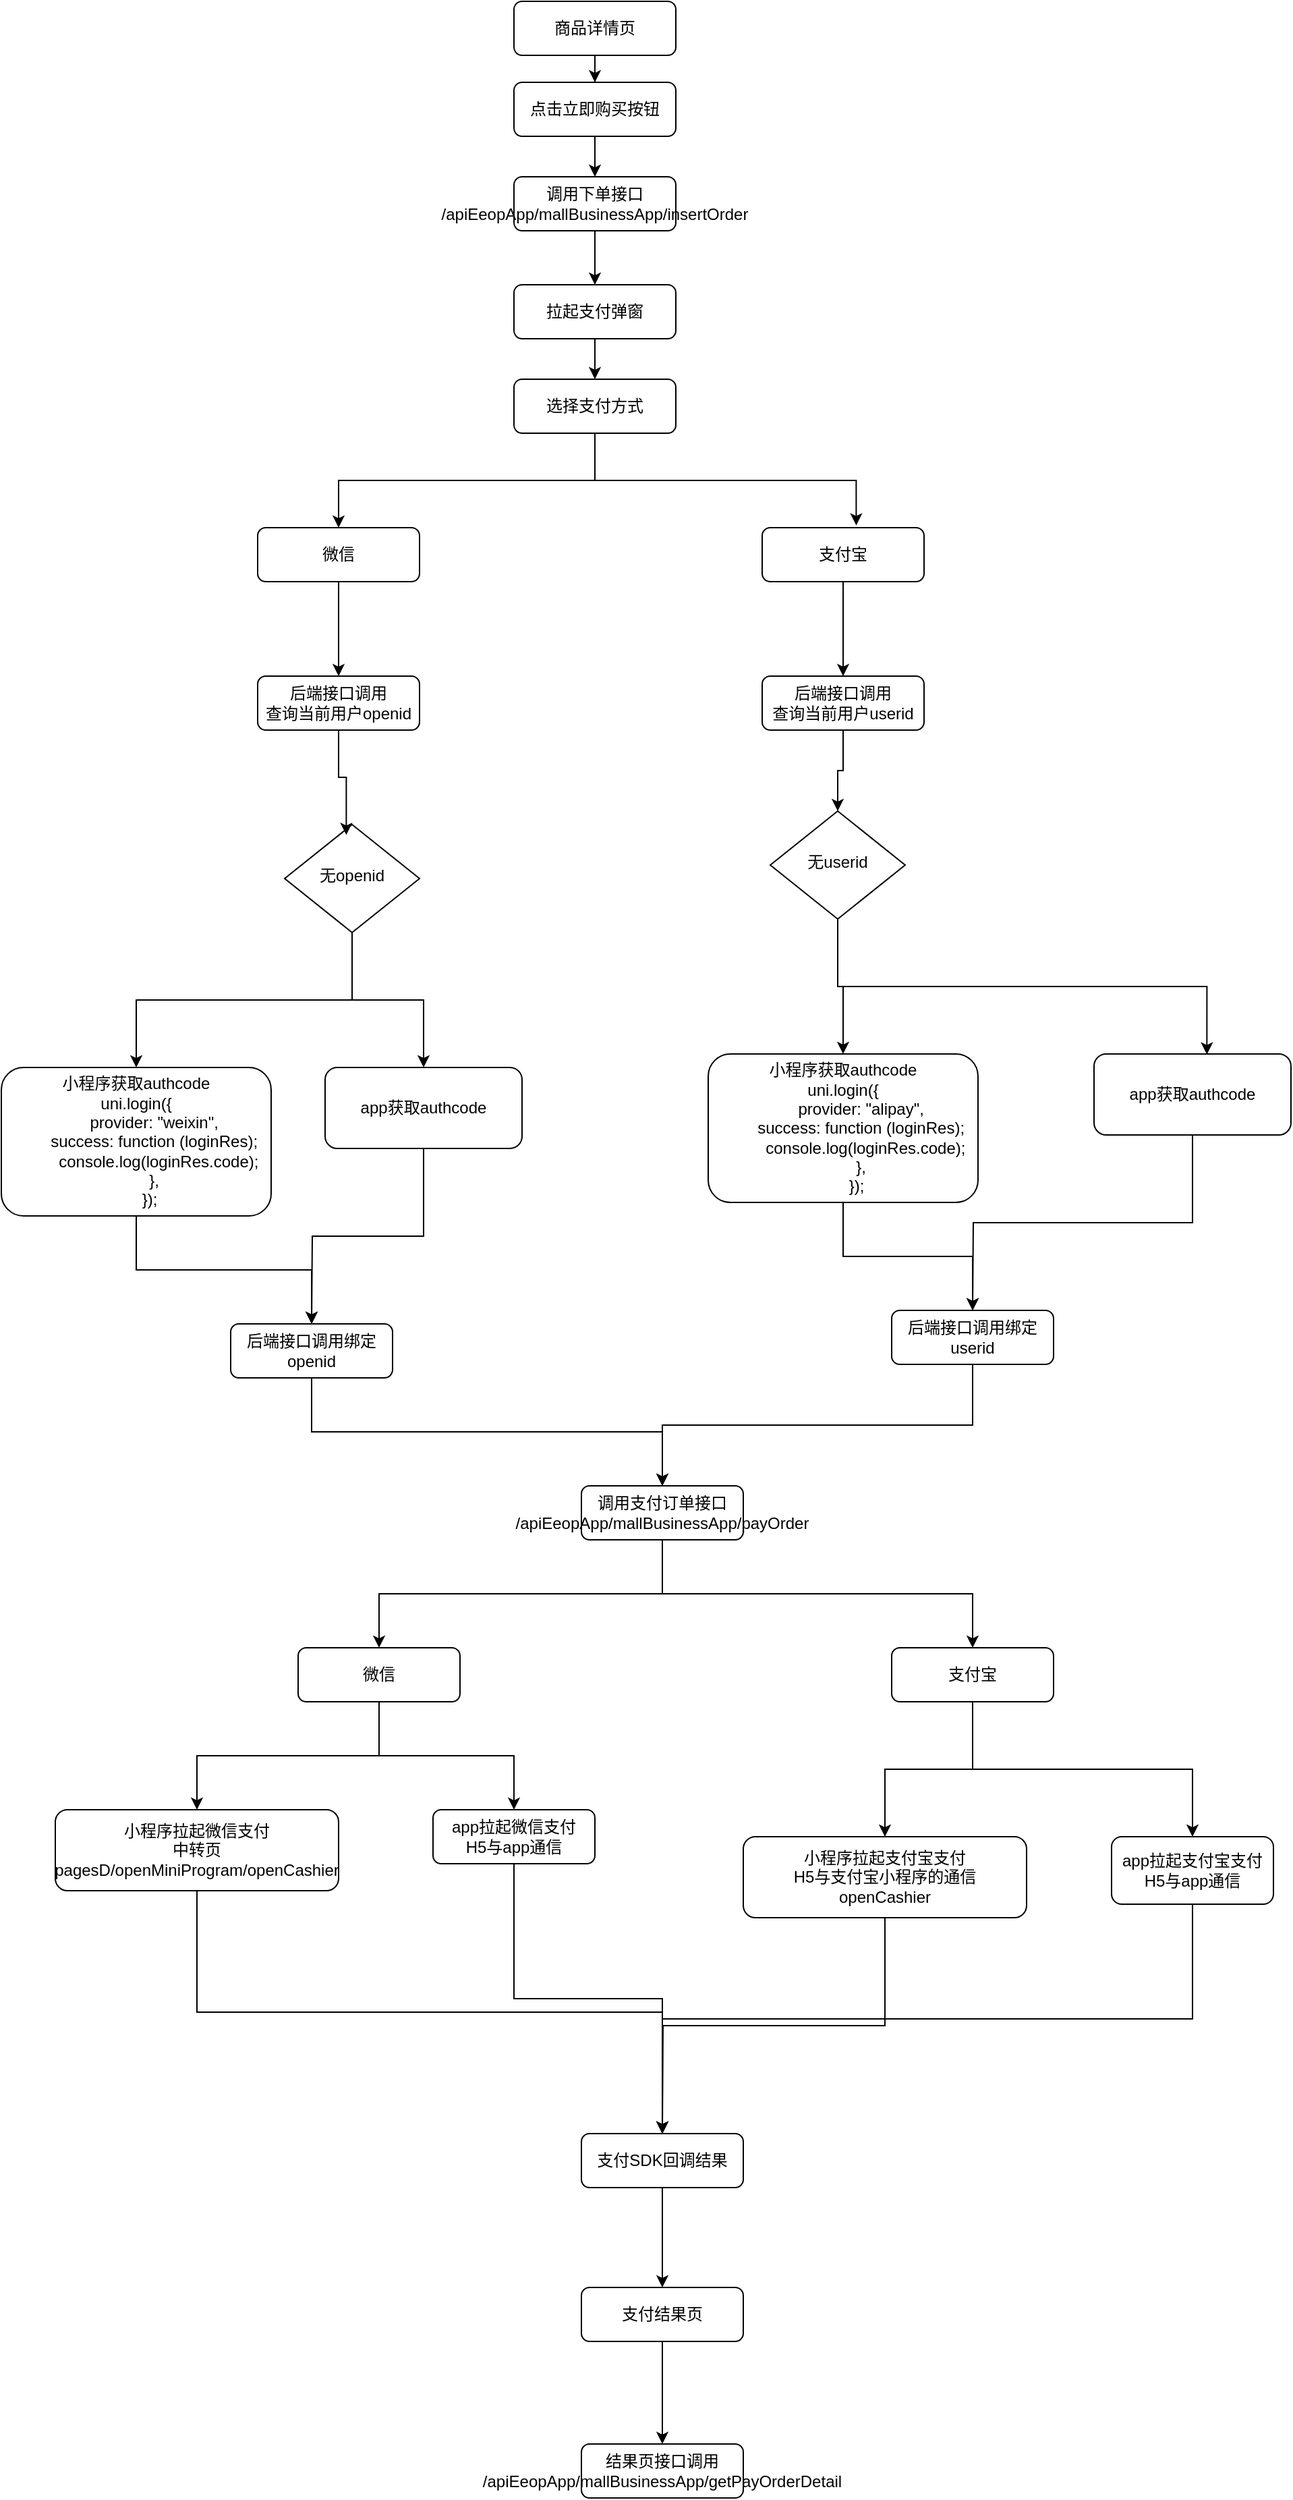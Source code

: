 <mxfile version="22.1.18" type="github">
  <diagram id="C5RBs43oDa-KdzZeNtuy" name="Page-1">
    <mxGraphModel dx="3559" dy="2316" grid="1" gridSize="10" guides="1" tooltips="1" connect="1" arrows="1" fold="1" page="1" pageScale="1" pageWidth="827" pageHeight="1169" math="0" shadow="0">
      <root>
        <mxCell id="WIyWlLk6GJQsqaUBKTNV-0" />
        <mxCell id="WIyWlLk6GJQsqaUBKTNV-1" parent="WIyWlLk6GJQsqaUBKTNV-0" />
        <mxCell id="2mogpoPURVk9opXqdCTS-30" style="edgeStyle=orthogonalEdgeStyle;rounded=0;orthogonalLoop=1;jettySize=auto;html=1;exitX=0.5;exitY=1;exitDx=0;exitDy=0;" edge="1" parent="WIyWlLk6GJQsqaUBKTNV-1" source="WIyWlLk6GJQsqaUBKTNV-3" target="2mogpoPURVk9opXqdCTS-0">
          <mxGeometry relative="1" as="geometry" />
        </mxCell>
        <mxCell id="WIyWlLk6GJQsqaUBKTNV-3" value="商品详情页" style="rounded=1;whiteSpace=wrap;html=1;fontSize=12;glass=0;strokeWidth=1;shadow=0;" parent="WIyWlLk6GJQsqaUBKTNV-1" vertex="1">
          <mxGeometry x="160" y="20" width="120" height="40" as="geometry" />
        </mxCell>
        <mxCell id="2mogpoPURVk9opXqdCTS-31" style="edgeStyle=orthogonalEdgeStyle;rounded=0;orthogonalLoop=1;jettySize=auto;html=1;exitX=0.5;exitY=1;exitDx=0;exitDy=0;entryX=0.5;entryY=0;entryDx=0;entryDy=0;" edge="1" parent="WIyWlLk6GJQsqaUBKTNV-1" source="2mogpoPURVk9opXqdCTS-0" target="2mogpoPURVk9opXqdCTS-1">
          <mxGeometry relative="1" as="geometry" />
        </mxCell>
        <mxCell id="2mogpoPURVk9opXqdCTS-0" value="点击立即购买按钮" style="rounded=1;whiteSpace=wrap;html=1;fontSize=12;glass=0;strokeWidth=1;shadow=0;" vertex="1" parent="WIyWlLk6GJQsqaUBKTNV-1">
          <mxGeometry x="160" y="80" width="120" height="40" as="geometry" />
        </mxCell>
        <mxCell id="2mogpoPURVk9opXqdCTS-32" style="edgeStyle=orthogonalEdgeStyle;rounded=0;orthogonalLoop=1;jettySize=auto;html=1;exitX=0.5;exitY=1;exitDx=0;exitDy=0;entryX=0.5;entryY=0;entryDx=0;entryDy=0;" edge="1" parent="WIyWlLk6GJQsqaUBKTNV-1" source="2mogpoPURVk9opXqdCTS-1" target="2mogpoPURVk9opXqdCTS-3">
          <mxGeometry relative="1" as="geometry" />
        </mxCell>
        <mxCell id="2mogpoPURVk9opXqdCTS-1" value="调用下单接口&lt;br&gt;/apiEeopApp/mallBusinessApp/insertOrder" style="rounded=1;whiteSpace=wrap;html=1;fontSize=12;glass=0;strokeWidth=1;shadow=0;" vertex="1" parent="WIyWlLk6GJQsqaUBKTNV-1">
          <mxGeometry x="160" y="150" width="120" height="40" as="geometry" />
        </mxCell>
        <mxCell id="2mogpoPURVk9opXqdCTS-34" style="edgeStyle=orthogonalEdgeStyle;rounded=0;orthogonalLoop=1;jettySize=auto;html=1;exitX=0.5;exitY=1;exitDx=0;exitDy=0;entryX=0.5;entryY=0;entryDx=0;entryDy=0;" edge="1" parent="WIyWlLk6GJQsqaUBKTNV-1" source="2mogpoPURVk9opXqdCTS-3" target="2mogpoPURVk9opXqdCTS-4">
          <mxGeometry relative="1" as="geometry" />
        </mxCell>
        <mxCell id="2mogpoPURVk9opXqdCTS-3" value="拉起支付弹窗" style="rounded=1;whiteSpace=wrap;html=1;fontSize=12;glass=0;strokeWidth=1;shadow=0;" vertex="1" parent="WIyWlLk6GJQsqaUBKTNV-1">
          <mxGeometry x="160" y="230" width="120" height="40" as="geometry" />
        </mxCell>
        <mxCell id="2mogpoPURVk9opXqdCTS-35" style="edgeStyle=orthogonalEdgeStyle;rounded=0;orthogonalLoop=1;jettySize=auto;html=1;entryX=0.5;entryY=0;entryDx=0;entryDy=0;exitX=0.5;exitY=1;exitDx=0;exitDy=0;" edge="1" parent="WIyWlLk6GJQsqaUBKTNV-1" source="2mogpoPURVk9opXqdCTS-4" target="2mogpoPURVk9opXqdCTS-5">
          <mxGeometry relative="1" as="geometry">
            <mxPoint x="220" y="370" as="sourcePoint" />
          </mxGeometry>
        </mxCell>
        <mxCell id="2mogpoPURVk9opXqdCTS-4" value="选择支付方式" style="rounded=1;whiteSpace=wrap;html=1;fontSize=12;glass=0;strokeWidth=1;shadow=0;" vertex="1" parent="WIyWlLk6GJQsqaUBKTNV-1">
          <mxGeometry x="160" y="300" width="120" height="40" as="geometry" />
        </mxCell>
        <mxCell id="2mogpoPURVk9opXqdCTS-37" style="edgeStyle=orthogonalEdgeStyle;rounded=0;orthogonalLoop=1;jettySize=auto;html=1;exitX=0.5;exitY=1;exitDx=0;exitDy=0;entryX=0.5;entryY=0;entryDx=0;entryDy=0;" edge="1" parent="WIyWlLk6GJQsqaUBKTNV-1" source="2mogpoPURVk9opXqdCTS-5" target="2mogpoPURVk9opXqdCTS-9">
          <mxGeometry relative="1" as="geometry" />
        </mxCell>
        <mxCell id="2mogpoPURVk9opXqdCTS-5" value="微信" style="rounded=1;whiteSpace=wrap;html=1;fontSize=12;glass=0;strokeWidth=1;shadow=0;" vertex="1" parent="WIyWlLk6GJQsqaUBKTNV-1">
          <mxGeometry x="-30" y="410" width="120" height="40" as="geometry" />
        </mxCell>
        <mxCell id="2mogpoPURVk9opXqdCTS-38" style="edgeStyle=orthogonalEdgeStyle;rounded=0;orthogonalLoop=1;jettySize=auto;html=1;exitX=0.5;exitY=1;exitDx=0;exitDy=0;" edge="1" parent="WIyWlLk6GJQsqaUBKTNV-1" source="2mogpoPURVk9opXqdCTS-7" target="2mogpoPURVk9opXqdCTS-14">
          <mxGeometry relative="1" as="geometry" />
        </mxCell>
        <mxCell id="2mogpoPURVk9opXqdCTS-7" value="支付宝" style="rounded=1;whiteSpace=wrap;html=1;fontSize=12;glass=0;strokeWidth=1;shadow=0;" vertex="1" parent="WIyWlLk6GJQsqaUBKTNV-1">
          <mxGeometry x="344" y="410" width="120" height="40" as="geometry" />
        </mxCell>
        <mxCell id="2mogpoPURVk9opXqdCTS-40" style="edgeStyle=orthogonalEdgeStyle;rounded=0;orthogonalLoop=1;jettySize=auto;html=1;exitX=0.5;exitY=1;exitDx=0;exitDy=0;entryX=0.5;entryY=0;entryDx=0;entryDy=0;" edge="1" parent="WIyWlLk6GJQsqaUBKTNV-1" source="2mogpoPURVk9opXqdCTS-8" target="2mogpoPURVk9opXqdCTS-11">
          <mxGeometry relative="1" as="geometry" />
        </mxCell>
        <mxCell id="2mogpoPURVk9opXqdCTS-41" style="edgeStyle=orthogonalEdgeStyle;rounded=0;orthogonalLoop=1;jettySize=auto;html=1;exitX=0.5;exitY=1;exitDx=0;exitDy=0;" edge="1" parent="WIyWlLk6GJQsqaUBKTNV-1" source="2mogpoPURVk9opXqdCTS-8" target="2mogpoPURVk9opXqdCTS-12">
          <mxGeometry relative="1" as="geometry" />
        </mxCell>
        <mxCell id="2mogpoPURVk9opXqdCTS-8" value="无openid" style="rhombus;whiteSpace=wrap;html=1;shadow=0;fontFamily=Helvetica;fontSize=12;align=center;strokeWidth=1;spacing=6;spacingTop=-4;" vertex="1" parent="WIyWlLk6GJQsqaUBKTNV-1">
          <mxGeometry x="-10" y="630" width="100" height="80" as="geometry" />
        </mxCell>
        <mxCell id="2mogpoPURVk9opXqdCTS-9" value="后端接口调用&lt;br&gt;查询当前用户openid" style="rounded=1;whiteSpace=wrap;html=1;fontSize=12;glass=0;strokeWidth=1;shadow=0;" vertex="1" parent="WIyWlLk6GJQsqaUBKTNV-1">
          <mxGeometry x="-30" y="520" width="120" height="40" as="geometry" />
        </mxCell>
        <mxCell id="2mogpoPURVk9opXqdCTS-51" style="edgeStyle=orthogonalEdgeStyle;rounded=0;orthogonalLoop=1;jettySize=auto;html=1;entryX=0.5;entryY=0;entryDx=0;entryDy=0;exitX=0.5;exitY=1;exitDx=0;exitDy=0;" edge="1" parent="WIyWlLk6GJQsqaUBKTNV-1" source="2mogpoPURVk9opXqdCTS-10" target="2mogpoPURVk9opXqdCTS-19">
          <mxGeometry relative="1" as="geometry">
            <mxPoint x="270" y="1200" as="sourcePoint" />
          </mxGeometry>
        </mxCell>
        <mxCell id="2mogpoPURVk9opXqdCTS-52" style="edgeStyle=orthogonalEdgeStyle;rounded=0;orthogonalLoop=1;jettySize=auto;html=1;exitX=0.5;exitY=1;exitDx=0;exitDy=0;entryX=0.5;entryY=0;entryDx=0;entryDy=0;" edge="1" parent="WIyWlLk6GJQsqaUBKTNV-1" source="2mogpoPURVk9opXqdCTS-10" target="2mogpoPURVk9opXqdCTS-20">
          <mxGeometry relative="1" as="geometry" />
        </mxCell>
        <mxCell id="2mogpoPURVk9opXqdCTS-10" value="调用支付订单接口&lt;br&gt;/apiEeopApp/mallBusinessApp/payOrder" style="rounded=1;whiteSpace=wrap;html=1;fontSize=12;glass=0;strokeWidth=1;shadow=0;" vertex="1" parent="WIyWlLk6GJQsqaUBKTNV-1">
          <mxGeometry x="210" y="1120" width="120" height="40" as="geometry" />
        </mxCell>
        <mxCell id="2mogpoPURVk9opXqdCTS-45" style="edgeStyle=orthogonalEdgeStyle;rounded=0;orthogonalLoop=1;jettySize=auto;html=1;exitX=0.5;exitY=1;exitDx=0;exitDy=0;entryX=0.5;entryY=0;entryDx=0;entryDy=0;" edge="1" parent="WIyWlLk6GJQsqaUBKTNV-1" source="2mogpoPURVk9opXqdCTS-11" target="2mogpoPURVk9opXqdCTS-13">
          <mxGeometry relative="1" as="geometry" />
        </mxCell>
        <mxCell id="2mogpoPURVk9opXqdCTS-11" value="小程序获取authcode&lt;br&gt;&lt;div&gt;uni.login({&lt;/div&gt;&lt;div&gt;&amp;nbsp; &amp;nbsp; &amp;nbsp; &amp;nbsp; provider: &quot;weixin&quot;,&lt;/div&gt;&lt;div&gt;&amp;nbsp; &amp;nbsp; &amp;nbsp; &amp;nbsp; success: function (loginRes);&lt;/div&gt;&lt;div&gt;&amp;nbsp; &amp;nbsp; &amp;nbsp; &amp;nbsp; &amp;nbsp; console.log(loginRes.code);&lt;/div&gt;&lt;div&gt;&amp;nbsp; &amp;nbsp; &amp;nbsp; &amp;nbsp; },&lt;/div&gt;&lt;div&gt;&amp;nbsp; &amp;nbsp; &amp;nbsp; });&lt;/div&gt;" style="rounded=1;whiteSpace=wrap;html=1;fontSize=12;glass=0;strokeWidth=1;shadow=0;" vertex="1" parent="WIyWlLk6GJQsqaUBKTNV-1">
          <mxGeometry x="-220" y="810" width="200" height="110" as="geometry" />
        </mxCell>
        <mxCell id="2mogpoPURVk9opXqdCTS-46" style="edgeStyle=orthogonalEdgeStyle;rounded=0;orthogonalLoop=1;jettySize=auto;html=1;exitX=0.5;exitY=1;exitDx=0;exitDy=0;" edge="1" parent="WIyWlLk6GJQsqaUBKTNV-1" source="2mogpoPURVk9opXqdCTS-12">
          <mxGeometry relative="1" as="geometry">
            <mxPoint x="10" y="1000" as="targetPoint" />
          </mxGeometry>
        </mxCell>
        <mxCell id="2mogpoPURVk9opXqdCTS-12" value="app获取authcode" style="rounded=1;whiteSpace=wrap;html=1;fontSize=12;glass=0;strokeWidth=1;shadow=0;" vertex="1" parent="WIyWlLk6GJQsqaUBKTNV-1">
          <mxGeometry x="20" y="810" width="146" height="60" as="geometry" />
        </mxCell>
        <mxCell id="2mogpoPURVk9opXqdCTS-49" style="edgeStyle=orthogonalEdgeStyle;rounded=0;orthogonalLoop=1;jettySize=auto;html=1;exitX=0.5;exitY=1;exitDx=0;exitDy=0;entryX=0.5;entryY=0;entryDx=0;entryDy=0;" edge="1" parent="WIyWlLk6GJQsqaUBKTNV-1" source="2mogpoPURVk9opXqdCTS-13" target="2mogpoPURVk9opXqdCTS-10">
          <mxGeometry relative="1" as="geometry" />
        </mxCell>
        <mxCell id="2mogpoPURVk9opXqdCTS-13" value="后端接口调用绑定openid" style="rounded=1;whiteSpace=wrap;html=1;fontSize=12;glass=0;strokeWidth=1;shadow=0;" vertex="1" parent="WIyWlLk6GJQsqaUBKTNV-1">
          <mxGeometry x="-50" y="1000" width="120" height="40" as="geometry" />
        </mxCell>
        <mxCell id="2mogpoPURVk9opXqdCTS-42" style="edgeStyle=orthogonalEdgeStyle;rounded=0;orthogonalLoop=1;jettySize=auto;html=1;exitX=0.5;exitY=1;exitDx=0;exitDy=0;entryX=0.5;entryY=0;entryDx=0;entryDy=0;" edge="1" parent="WIyWlLk6GJQsqaUBKTNV-1" source="2mogpoPURVk9opXqdCTS-14" target="2mogpoPURVk9opXqdCTS-15">
          <mxGeometry relative="1" as="geometry" />
        </mxCell>
        <mxCell id="2mogpoPURVk9opXqdCTS-14" value="后端接口调用&lt;br&gt;查询当前用户userid" style="rounded=1;whiteSpace=wrap;html=1;fontSize=12;glass=0;strokeWidth=1;shadow=0;" vertex="1" parent="WIyWlLk6GJQsqaUBKTNV-1">
          <mxGeometry x="344" y="520" width="120" height="40" as="geometry" />
        </mxCell>
        <mxCell id="2mogpoPURVk9opXqdCTS-43" style="edgeStyle=orthogonalEdgeStyle;rounded=0;orthogonalLoop=1;jettySize=auto;html=1;entryX=0.5;entryY=0;entryDx=0;entryDy=0;" edge="1" parent="WIyWlLk6GJQsqaUBKTNV-1" source="2mogpoPURVk9opXqdCTS-15" target="2mogpoPURVk9opXqdCTS-16">
          <mxGeometry relative="1" as="geometry" />
        </mxCell>
        <mxCell id="2mogpoPURVk9opXqdCTS-15" value="无userid" style="rhombus;whiteSpace=wrap;html=1;shadow=0;fontFamily=Helvetica;fontSize=12;align=center;strokeWidth=1;spacing=6;spacingTop=-4;" vertex="1" parent="WIyWlLk6GJQsqaUBKTNV-1">
          <mxGeometry x="350" y="620" width="100" height="80" as="geometry" />
        </mxCell>
        <mxCell id="2mogpoPURVk9opXqdCTS-47" style="edgeStyle=orthogonalEdgeStyle;rounded=0;orthogonalLoop=1;jettySize=auto;html=1;exitX=0.5;exitY=1;exitDx=0;exitDy=0;" edge="1" parent="WIyWlLk6GJQsqaUBKTNV-1" source="2mogpoPURVk9opXqdCTS-16" target="2mogpoPURVk9opXqdCTS-18">
          <mxGeometry relative="1" as="geometry" />
        </mxCell>
        <mxCell id="2mogpoPURVk9opXqdCTS-16" value="小程序获取authcode&lt;br&gt;&lt;div&gt;uni.login({&lt;/div&gt;&lt;div&gt;&amp;nbsp; &amp;nbsp; &amp;nbsp; &amp;nbsp; provider: &quot;alipay&quot;,&lt;/div&gt;&lt;div&gt;&amp;nbsp; &amp;nbsp; &amp;nbsp; &amp;nbsp; success: function (loginRes);&lt;/div&gt;&lt;div&gt;&amp;nbsp; &amp;nbsp; &amp;nbsp; &amp;nbsp; &amp;nbsp; console.log(loginRes.code);&lt;/div&gt;&lt;div&gt;&amp;nbsp; &amp;nbsp; &amp;nbsp; &amp;nbsp; },&lt;/div&gt;&lt;div&gt;&amp;nbsp; &amp;nbsp; &amp;nbsp; });&lt;/div&gt;" style="rounded=1;whiteSpace=wrap;html=1;fontSize=12;glass=0;strokeWidth=1;shadow=0;" vertex="1" parent="WIyWlLk6GJQsqaUBKTNV-1">
          <mxGeometry x="304" y="800" width="200" height="110" as="geometry" />
        </mxCell>
        <mxCell id="2mogpoPURVk9opXqdCTS-48" style="edgeStyle=orthogonalEdgeStyle;rounded=0;orthogonalLoop=1;jettySize=auto;html=1;exitX=0.5;exitY=1;exitDx=0;exitDy=0;" edge="1" parent="WIyWlLk6GJQsqaUBKTNV-1" source="2mogpoPURVk9opXqdCTS-17">
          <mxGeometry relative="1" as="geometry">
            <mxPoint x="500" y="990" as="targetPoint" />
          </mxGeometry>
        </mxCell>
        <mxCell id="2mogpoPURVk9opXqdCTS-17" value="app获取authcode" style="rounded=1;whiteSpace=wrap;html=1;fontSize=12;glass=0;strokeWidth=1;shadow=0;" vertex="1" parent="WIyWlLk6GJQsqaUBKTNV-1">
          <mxGeometry x="590" y="800" width="146" height="60" as="geometry" />
        </mxCell>
        <mxCell id="2mogpoPURVk9opXqdCTS-50" style="edgeStyle=orthogonalEdgeStyle;rounded=0;orthogonalLoop=1;jettySize=auto;html=1;exitX=0.5;exitY=1;exitDx=0;exitDy=0;entryX=0.5;entryY=0;entryDx=0;entryDy=0;" edge="1" parent="WIyWlLk6GJQsqaUBKTNV-1" source="2mogpoPURVk9opXqdCTS-18" target="2mogpoPURVk9opXqdCTS-10">
          <mxGeometry relative="1" as="geometry" />
        </mxCell>
        <mxCell id="2mogpoPURVk9opXqdCTS-18" value="后端接口调用绑定userid" style="rounded=1;whiteSpace=wrap;html=1;fontSize=12;glass=0;strokeWidth=1;shadow=0;" vertex="1" parent="WIyWlLk6GJQsqaUBKTNV-1">
          <mxGeometry x="440" y="990" width="120" height="40" as="geometry" />
        </mxCell>
        <mxCell id="2mogpoPURVk9opXqdCTS-53" style="edgeStyle=orthogonalEdgeStyle;rounded=0;orthogonalLoop=1;jettySize=auto;html=1;exitX=0.5;exitY=1;exitDx=0;exitDy=0;" edge="1" parent="WIyWlLk6GJQsqaUBKTNV-1" source="2mogpoPURVk9opXqdCTS-19" target="2mogpoPURVk9opXqdCTS-21">
          <mxGeometry relative="1" as="geometry" />
        </mxCell>
        <mxCell id="2mogpoPURVk9opXqdCTS-54" style="edgeStyle=orthogonalEdgeStyle;rounded=0;orthogonalLoop=1;jettySize=auto;html=1;exitX=0.5;exitY=1;exitDx=0;exitDy=0;entryX=0.5;entryY=0;entryDx=0;entryDy=0;" edge="1" parent="WIyWlLk6GJQsqaUBKTNV-1" source="2mogpoPURVk9opXqdCTS-19" target="2mogpoPURVk9opXqdCTS-22">
          <mxGeometry relative="1" as="geometry" />
        </mxCell>
        <mxCell id="2mogpoPURVk9opXqdCTS-19" value="微信" style="rounded=1;whiteSpace=wrap;html=1;fontSize=12;glass=0;strokeWidth=1;shadow=0;" vertex="1" parent="WIyWlLk6GJQsqaUBKTNV-1">
          <mxGeometry y="1240" width="120" height="40" as="geometry" />
        </mxCell>
        <mxCell id="2mogpoPURVk9opXqdCTS-55" style="edgeStyle=orthogonalEdgeStyle;rounded=0;orthogonalLoop=1;jettySize=auto;html=1;exitX=0.5;exitY=1;exitDx=0;exitDy=0;entryX=0.5;entryY=0;entryDx=0;entryDy=0;" edge="1" parent="WIyWlLk6GJQsqaUBKTNV-1" source="2mogpoPURVk9opXqdCTS-20" target="2mogpoPURVk9opXqdCTS-23">
          <mxGeometry relative="1" as="geometry" />
        </mxCell>
        <mxCell id="2mogpoPURVk9opXqdCTS-56" style="edgeStyle=orthogonalEdgeStyle;rounded=0;orthogonalLoop=1;jettySize=auto;html=1;exitX=0.5;exitY=1;exitDx=0;exitDy=0;" edge="1" parent="WIyWlLk6GJQsqaUBKTNV-1" source="2mogpoPURVk9opXqdCTS-20" target="2mogpoPURVk9opXqdCTS-25">
          <mxGeometry relative="1" as="geometry" />
        </mxCell>
        <mxCell id="2mogpoPURVk9opXqdCTS-20" value="支付宝" style="rounded=1;whiteSpace=wrap;html=1;fontSize=12;glass=0;strokeWidth=1;shadow=0;" vertex="1" parent="WIyWlLk6GJQsqaUBKTNV-1">
          <mxGeometry x="440" y="1240" width="120" height="40" as="geometry" />
        </mxCell>
        <mxCell id="2mogpoPURVk9opXqdCTS-57" style="edgeStyle=orthogonalEdgeStyle;rounded=0;orthogonalLoop=1;jettySize=auto;html=1;exitX=0.5;exitY=1;exitDx=0;exitDy=0;" edge="1" parent="WIyWlLk6GJQsqaUBKTNV-1" source="2mogpoPURVk9opXqdCTS-21" target="2mogpoPURVk9opXqdCTS-26">
          <mxGeometry relative="1" as="geometry" />
        </mxCell>
        <mxCell id="2mogpoPURVk9opXqdCTS-21" value="小程序拉起微信支付&lt;br&gt;中转页pagesD/openMiniProgram/openCashier" style="rounded=1;whiteSpace=wrap;html=1;fontSize=12;glass=0;strokeWidth=1;shadow=0;" vertex="1" parent="WIyWlLk6GJQsqaUBKTNV-1">
          <mxGeometry x="-180" y="1360" width="210" height="60" as="geometry" />
        </mxCell>
        <mxCell id="2mogpoPURVk9opXqdCTS-58" style="edgeStyle=orthogonalEdgeStyle;rounded=0;orthogonalLoop=1;jettySize=auto;html=1;exitX=0.5;exitY=1;exitDx=0;exitDy=0;entryX=0.5;entryY=0;entryDx=0;entryDy=0;" edge="1" parent="WIyWlLk6GJQsqaUBKTNV-1" source="2mogpoPURVk9opXqdCTS-22" target="2mogpoPURVk9opXqdCTS-26">
          <mxGeometry relative="1" as="geometry" />
        </mxCell>
        <mxCell id="2mogpoPURVk9opXqdCTS-22" value="app拉起微信支付&lt;br&gt;H5与app通信" style="rounded=1;whiteSpace=wrap;html=1;fontSize=12;glass=0;strokeWidth=1;shadow=0;" vertex="1" parent="WIyWlLk6GJQsqaUBKTNV-1">
          <mxGeometry x="100" y="1360" width="120" height="40" as="geometry" />
        </mxCell>
        <mxCell id="2mogpoPURVk9opXqdCTS-59" style="edgeStyle=orthogonalEdgeStyle;rounded=0;orthogonalLoop=1;jettySize=auto;html=1;exitX=0.5;exitY=1;exitDx=0;exitDy=0;" edge="1" parent="WIyWlLk6GJQsqaUBKTNV-1" source="2mogpoPURVk9opXqdCTS-23">
          <mxGeometry relative="1" as="geometry">
            <mxPoint x="270" y="1600" as="targetPoint" />
          </mxGeometry>
        </mxCell>
        <mxCell id="2mogpoPURVk9opXqdCTS-23" value="小程序拉起支付宝支付&lt;br&gt;H5与支付宝小程序的通信&lt;br&gt;openCashier" style="rounded=1;whiteSpace=wrap;html=1;fontSize=12;glass=0;strokeWidth=1;shadow=0;" vertex="1" parent="WIyWlLk6GJQsqaUBKTNV-1">
          <mxGeometry x="330" y="1380" width="210" height="60" as="geometry" />
        </mxCell>
        <mxCell id="2mogpoPURVk9opXqdCTS-60" style="edgeStyle=orthogonalEdgeStyle;rounded=0;orthogonalLoop=1;jettySize=auto;html=1;exitX=0.5;exitY=1;exitDx=0;exitDy=0;entryX=0.5;entryY=0;entryDx=0;entryDy=0;" edge="1" parent="WIyWlLk6GJQsqaUBKTNV-1" source="2mogpoPURVk9opXqdCTS-25" target="2mogpoPURVk9opXqdCTS-26">
          <mxGeometry relative="1" as="geometry" />
        </mxCell>
        <mxCell id="2mogpoPURVk9opXqdCTS-25" value="app拉起支付宝支付&lt;br&gt;H5与app通信" style="rounded=1;whiteSpace=wrap;html=1;fontSize=12;glass=0;strokeWidth=1;shadow=0;" vertex="1" parent="WIyWlLk6GJQsqaUBKTNV-1">
          <mxGeometry x="603" y="1380" width="120" height="50" as="geometry" />
        </mxCell>
        <mxCell id="2mogpoPURVk9opXqdCTS-61" style="edgeStyle=orthogonalEdgeStyle;rounded=0;orthogonalLoop=1;jettySize=auto;html=1;exitX=0.5;exitY=1;exitDx=0;exitDy=0;entryX=0.5;entryY=0;entryDx=0;entryDy=0;" edge="1" parent="WIyWlLk6GJQsqaUBKTNV-1" source="2mogpoPURVk9opXqdCTS-26" target="2mogpoPURVk9opXqdCTS-27">
          <mxGeometry relative="1" as="geometry" />
        </mxCell>
        <mxCell id="2mogpoPURVk9opXqdCTS-26" value="支付SDK回调结果" style="rounded=1;whiteSpace=wrap;html=1;fontSize=12;glass=0;strokeWidth=1;shadow=0;" vertex="1" parent="WIyWlLk6GJQsqaUBKTNV-1">
          <mxGeometry x="210" y="1600" width="120" height="40" as="geometry" />
        </mxCell>
        <mxCell id="2mogpoPURVk9opXqdCTS-62" style="edgeStyle=orthogonalEdgeStyle;rounded=0;orthogonalLoop=1;jettySize=auto;html=1;exitX=0.5;exitY=1;exitDx=0;exitDy=0;entryX=0.5;entryY=0;entryDx=0;entryDy=0;" edge="1" parent="WIyWlLk6GJQsqaUBKTNV-1" source="2mogpoPURVk9opXqdCTS-27" target="2mogpoPURVk9opXqdCTS-28">
          <mxGeometry relative="1" as="geometry" />
        </mxCell>
        <mxCell id="2mogpoPURVk9opXqdCTS-27" value="支付结果页" style="rounded=1;whiteSpace=wrap;html=1;fontSize=12;glass=0;strokeWidth=1;shadow=0;" vertex="1" parent="WIyWlLk6GJQsqaUBKTNV-1">
          <mxGeometry x="210" y="1714" width="120" height="40" as="geometry" />
        </mxCell>
        <mxCell id="2mogpoPURVk9opXqdCTS-28" value="结果页接口调用&lt;br&gt;/apiEeopApp/mallBusinessApp/getPayOrderDetail" style="rounded=1;whiteSpace=wrap;html=1;fontSize=12;glass=0;strokeWidth=1;shadow=0;" vertex="1" parent="WIyWlLk6GJQsqaUBKTNV-1">
          <mxGeometry x="210" y="1830" width="120" height="40" as="geometry" />
        </mxCell>
        <mxCell id="2mogpoPURVk9opXqdCTS-36" style="edgeStyle=orthogonalEdgeStyle;rounded=0;orthogonalLoop=1;jettySize=auto;html=1;exitX=0.5;exitY=1;exitDx=0;exitDy=0;entryX=0.581;entryY=-0.042;entryDx=0;entryDy=0;entryPerimeter=0;" edge="1" parent="WIyWlLk6GJQsqaUBKTNV-1" source="2mogpoPURVk9opXqdCTS-4" target="2mogpoPURVk9opXqdCTS-7">
          <mxGeometry relative="1" as="geometry" />
        </mxCell>
        <mxCell id="2mogpoPURVk9opXqdCTS-39" style="edgeStyle=orthogonalEdgeStyle;rounded=0;orthogonalLoop=1;jettySize=auto;html=1;exitX=0.5;exitY=1;exitDx=0;exitDy=0;entryX=0.457;entryY=0.096;entryDx=0;entryDy=0;entryPerimeter=0;" edge="1" parent="WIyWlLk6GJQsqaUBKTNV-1" source="2mogpoPURVk9opXqdCTS-9" target="2mogpoPURVk9opXqdCTS-8">
          <mxGeometry relative="1" as="geometry" />
        </mxCell>
        <mxCell id="2mogpoPURVk9opXqdCTS-44" style="edgeStyle=orthogonalEdgeStyle;rounded=0;orthogonalLoop=1;jettySize=auto;html=1;exitX=0.5;exitY=1;exitDx=0;exitDy=0;entryX=0.573;entryY=0.006;entryDx=0;entryDy=0;entryPerimeter=0;" edge="1" parent="WIyWlLk6GJQsqaUBKTNV-1" source="2mogpoPURVk9opXqdCTS-15" target="2mogpoPURVk9opXqdCTS-17">
          <mxGeometry relative="1" as="geometry" />
        </mxCell>
      </root>
    </mxGraphModel>
  </diagram>
</mxfile>
